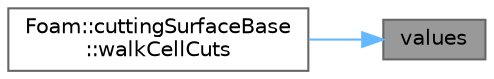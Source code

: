 digraph "values"
{
 // LATEX_PDF_SIZE
  bgcolor="transparent";
  edge [fontname=Helvetica,fontsize=10,labelfontname=Helvetica,labelfontsize=10];
  node [fontname=Helvetica,fontsize=10,shape=box,height=0.2,width=0.4];
  rankdir="RL";
  Node1 [id="Node000001",label="values",height=0.2,width=0.4,color="gray40", fillcolor="grey60", style="filled", fontcolor="black",tooltip=" "];
  Node1 -> Node2 [id="edge1_Node000001_Node000002",dir="back",color="steelblue1",style="solid",tooltip=" "];
  Node2 [id="Node000002",label="Foam::cuttingSurfaceBase\l::walkCellCuts",height=0.2,width=0.4,color="grey40", fillcolor="white", style="filled",URL="$classFoam_1_1cuttingSurfaceBase.html#a13973a2752e1122847e87e07db0f56b2",tooltip=" "];
}
